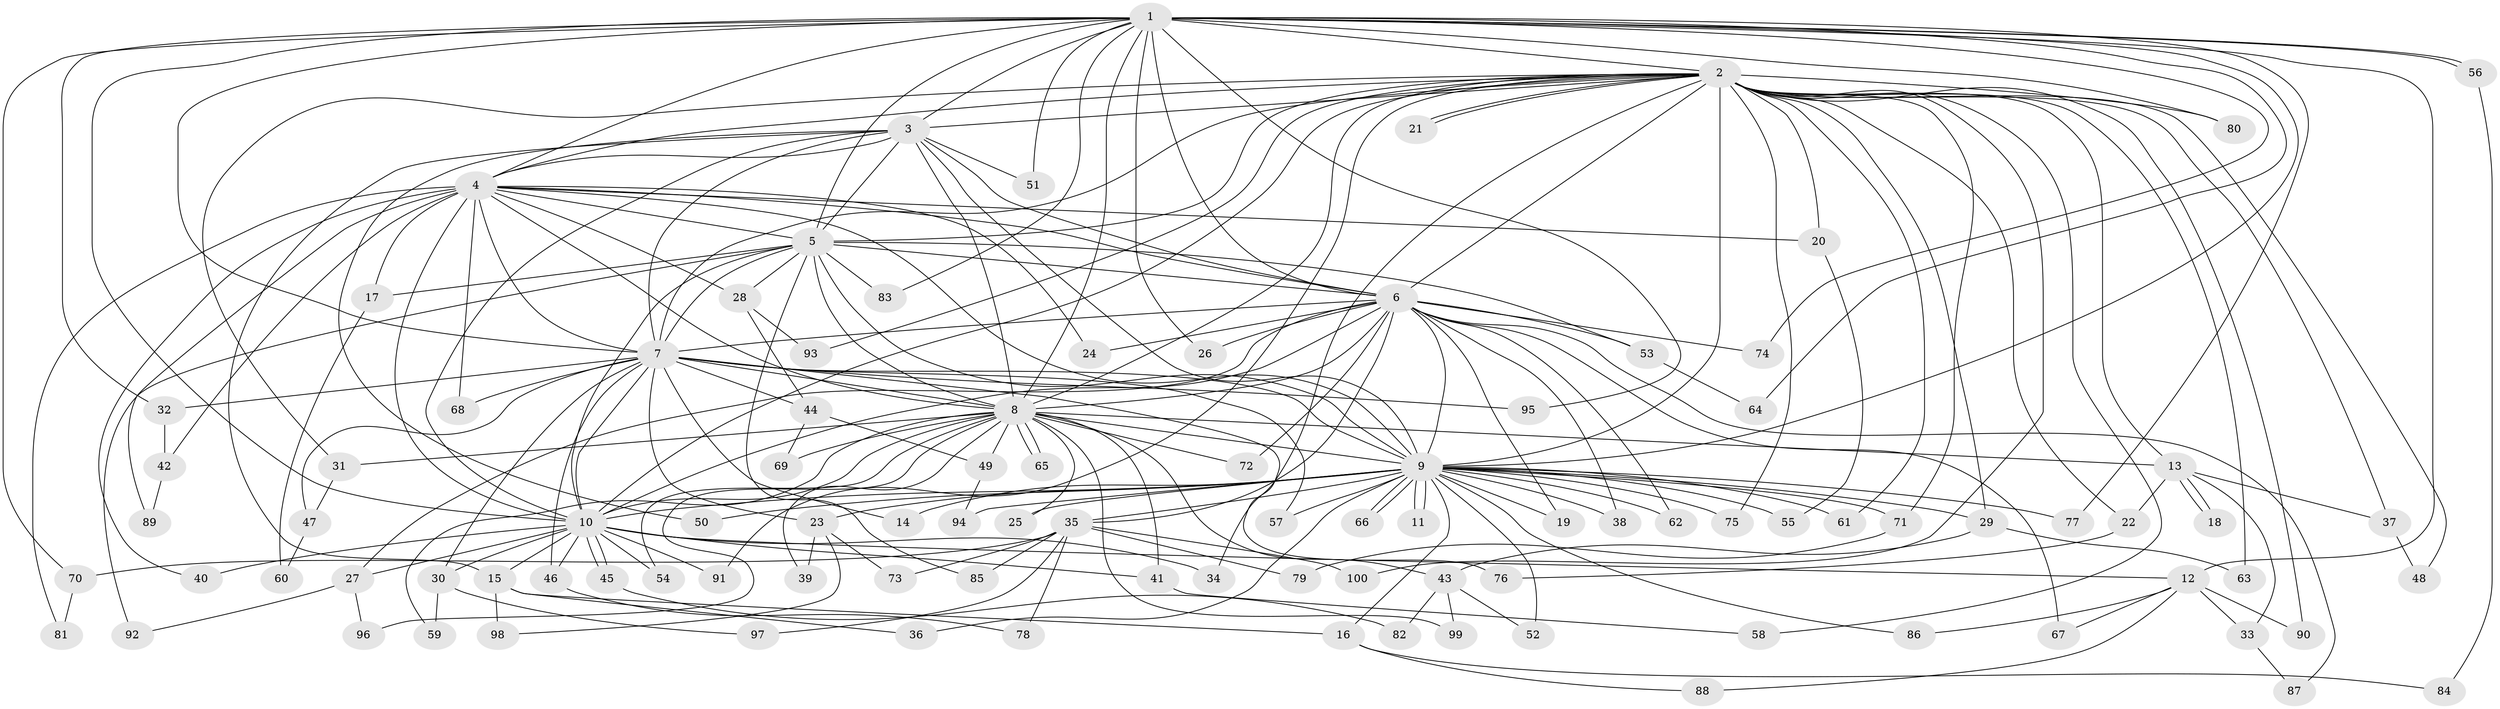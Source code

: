 // Generated by graph-tools (version 1.1) at 2025/34/03/09/25 02:34:56]
// undirected, 100 vertices, 225 edges
graph export_dot {
graph [start="1"]
  node [color=gray90,style=filled];
  1;
  2;
  3;
  4;
  5;
  6;
  7;
  8;
  9;
  10;
  11;
  12;
  13;
  14;
  15;
  16;
  17;
  18;
  19;
  20;
  21;
  22;
  23;
  24;
  25;
  26;
  27;
  28;
  29;
  30;
  31;
  32;
  33;
  34;
  35;
  36;
  37;
  38;
  39;
  40;
  41;
  42;
  43;
  44;
  45;
  46;
  47;
  48;
  49;
  50;
  51;
  52;
  53;
  54;
  55;
  56;
  57;
  58;
  59;
  60;
  61;
  62;
  63;
  64;
  65;
  66;
  67;
  68;
  69;
  70;
  71;
  72;
  73;
  74;
  75;
  76;
  77;
  78;
  79;
  80;
  81;
  82;
  83;
  84;
  85;
  86;
  87;
  88;
  89;
  90;
  91;
  92;
  93;
  94;
  95;
  96;
  97;
  98;
  99;
  100;
  1 -- 2;
  1 -- 3;
  1 -- 4;
  1 -- 5;
  1 -- 6;
  1 -- 7;
  1 -- 8;
  1 -- 9;
  1 -- 10;
  1 -- 12;
  1 -- 26;
  1 -- 32;
  1 -- 51;
  1 -- 56;
  1 -- 56;
  1 -- 64;
  1 -- 70;
  1 -- 74;
  1 -- 77;
  1 -- 80;
  1 -- 83;
  1 -- 95;
  2 -- 3;
  2 -- 4;
  2 -- 5;
  2 -- 6;
  2 -- 7;
  2 -- 8;
  2 -- 9;
  2 -- 10;
  2 -- 13;
  2 -- 20;
  2 -- 21;
  2 -- 21;
  2 -- 22;
  2 -- 29;
  2 -- 31;
  2 -- 34;
  2 -- 37;
  2 -- 48;
  2 -- 58;
  2 -- 61;
  2 -- 63;
  2 -- 71;
  2 -- 75;
  2 -- 80;
  2 -- 90;
  2 -- 91;
  2 -- 93;
  2 -- 100;
  3 -- 4;
  3 -- 5;
  3 -- 6;
  3 -- 7;
  3 -- 8;
  3 -- 9;
  3 -- 10;
  3 -- 15;
  3 -- 50;
  3 -- 51;
  4 -- 5;
  4 -- 6;
  4 -- 7;
  4 -- 8;
  4 -- 9;
  4 -- 10;
  4 -- 17;
  4 -- 20;
  4 -- 24;
  4 -- 28;
  4 -- 40;
  4 -- 42;
  4 -- 68;
  4 -- 81;
  4 -- 89;
  5 -- 6;
  5 -- 7;
  5 -- 8;
  5 -- 9;
  5 -- 10;
  5 -- 17;
  5 -- 28;
  5 -- 53;
  5 -- 83;
  5 -- 85;
  5 -- 92;
  6 -- 7;
  6 -- 8;
  6 -- 9;
  6 -- 10;
  6 -- 19;
  6 -- 24;
  6 -- 26;
  6 -- 27;
  6 -- 35;
  6 -- 38;
  6 -- 53;
  6 -- 62;
  6 -- 67;
  6 -- 72;
  6 -- 74;
  6 -- 87;
  7 -- 8;
  7 -- 9;
  7 -- 10;
  7 -- 14;
  7 -- 23;
  7 -- 30;
  7 -- 32;
  7 -- 44;
  7 -- 46;
  7 -- 47;
  7 -- 57;
  7 -- 68;
  7 -- 76;
  7 -- 95;
  8 -- 9;
  8 -- 10;
  8 -- 13;
  8 -- 25;
  8 -- 31;
  8 -- 39;
  8 -- 41;
  8 -- 43;
  8 -- 49;
  8 -- 54;
  8 -- 59;
  8 -- 65;
  8 -- 65;
  8 -- 69;
  8 -- 72;
  8 -- 96;
  8 -- 99;
  9 -- 10;
  9 -- 11;
  9 -- 11;
  9 -- 14;
  9 -- 16;
  9 -- 19;
  9 -- 23;
  9 -- 25;
  9 -- 29;
  9 -- 35;
  9 -- 36;
  9 -- 38;
  9 -- 50;
  9 -- 52;
  9 -- 55;
  9 -- 57;
  9 -- 61;
  9 -- 62;
  9 -- 66;
  9 -- 66;
  9 -- 71;
  9 -- 75;
  9 -- 77;
  9 -- 86;
  9 -- 94;
  10 -- 12;
  10 -- 15;
  10 -- 27;
  10 -- 30;
  10 -- 34;
  10 -- 40;
  10 -- 41;
  10 -- 45;
  10 -- 45;
  10 -- 46;
  10 -- 54;
  10 -- 91;
  12 -- 33;
  12 -- 67;
  12 -- 86;
  12 -- 88;
  12 -- 90;
  13 -- 18;
  13 -- 18;
  13 -- 22;
  13 -- 33;
  13 -- 37;
  15 -- 16;
  15 -- 36;
  15 -- 98;
  16 -- 84;
  16 -- 88;
  17 -- 60;
  20 -- 55;
  22 -- 76;
  23 -- 39;
  23 -- 73;
  23 -- 98;
  27 -- 92;
  27 -- 96;
  28 -- 44;
  28 -- 93;
  29 -- 43;
  29 -- 63;
  30 -- 59;
  30 -- 97;
  31 -- 47;
  32 -- 42;
  33 -- 87;
  35 -- 70;
  35 -- 73;
  35 -- 78;
  35 -- 79;
  35 -- 85;
  35 -- 97;
  35 -- 100;
  37 -- 48;
  41 -- 58;
  42 -- 89;
  43 -- 52;
  43 -- 82;
  43 -- 99;
  44 -- 49;
  44 -- 69;
  45 -- 82;
  46 -- 78;
  47 -- 60;
  49 -- 94;
  53 -- 64;
  56 -- 84;
  70 -- 81;
  71 -- 79;
}
